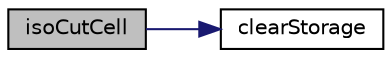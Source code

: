 digraph "isoCutCell"
{
  bgcolor="transparent";
  edge [fontname="Helvetica",fontsize="10",labelfontname="Helvetica",labelfontsize="10"];
  node [fontname="Helvetica",fontsize="10",shape=record];
  rankdir="LR";
  Node1 [label="isoCutCell",height=0.2,width=0.4,color="black", fillcolor="grey75", style="filled" fontcolor="black"];
  Node1 -> Node2 [color="midnightblue",fontsize="10",style="solid",fontname="Helvetica"];
  Node2 [label="clearStorage",height=0.2,width=0.4,color="black",URL="$classFoam_1_1isoCutCell.html#a77e7fd5aa3adf14be9cbcd6e670f7843"];
}
